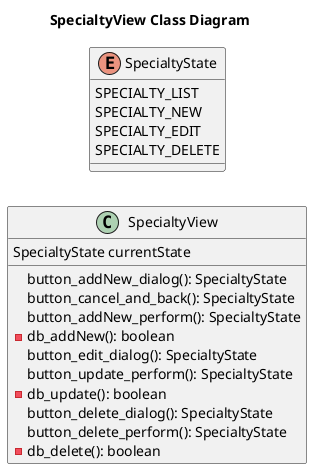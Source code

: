 @startuml
'https://plantuml.com/class-diagram

title SpecialtyView Class Diagram

left to right direction
'top to bottom direction

class SpecialtyView {
    SpecialtyState currentState
    button_addNew_dialog(): SpecialtyState
    button_cancel_and_back(): SpecialtyState
    button_addNew_perform(): SpecialtyState
    - db_addNew(): boolean
    button_edit_dialog(): SpecialtyState
    button_update_perform(): SpecialtyState
    - db_update(): boolean
    button_delete_dialog(): SpecialtyState
    button_delete_perform(): SpecialtyState
    - db_delete(): boolean
}

enum SpecialtyState {
    SPECIALTY_LIST
    SPECIALTY_NEW
    SPECIALTY_EDIT
    SPECIALTY_DELETE
}

@enduml